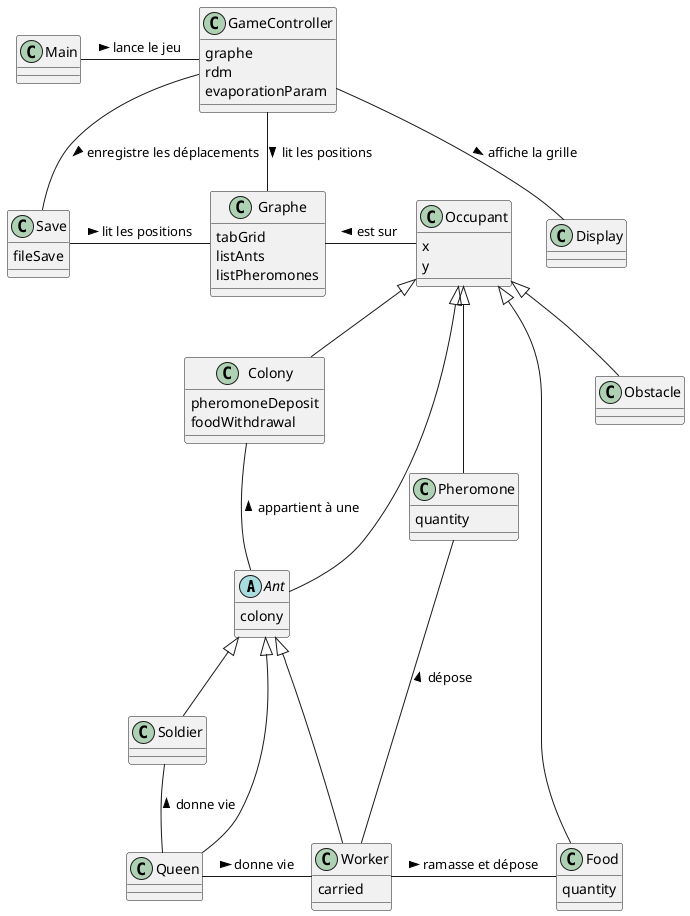 @startuml
'https://plantuml.com/class-diagram

abstract class Ant extends Occupant
{
    colony
}

class Colony extends Occupant
{
    pheromoneDeposit
    foodWithdrawal
}

class Display
{

}

class Food extends Occupant
{
    quantity
}

class GameController
{
    graphe
    rdm
    evaporationParam
}

class Graphe
{
    tabGrid
    listAnts
    listPheromones
}

class Main
{
}

class Obstacle extends Occupant
{
}

class Occupant
{
    x
    y
}

class Pheromone extends Occupant
{
    quantity
}

class Queen extends Ant
{
}

class Save
{
    fileSave
}

class Soldier extends Ant
{
}

class Worker extends Ant
{
    carried
}

Main - GameController : lance le jeu >
GameController - Graphe : lit les positions >
Graphe - Occupant : est sur <
Ant -up- Colony : appartient à une >
Queen -up- Soldier : donne vie >
Queen - Worker : donne vie >
Worker - Food : ramasse et dépose >
Worker -up- Pheromone : dépose >
GameController -- Display : affiche la grille >
GameController -- Save : enregistre les déplacements >
Save - Graphe : lit les positions >

@enduml